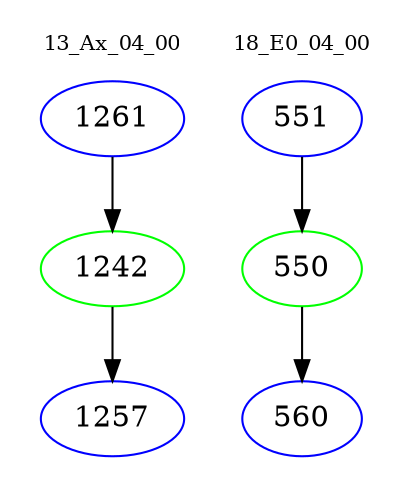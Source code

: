 digraph{
subgraph cluster_0 {
color = white
label = "13_Ax_04_00";
fontsize=10;
T0_1261 [label="1261", color="blue"]
T0_1261 -> T0_1242 [color="black"]
T0_1242 [label="1242", color="green"]
T0_1242 -> T0_1257 [color="black"]
T0_1257 [label="1257", color="blue"]
}
subgraph cluster_1 {
color = white
label = "18_E0_04_00";
fontsize=10;
T1_551 [label="551", color="blue"]
T1_551 -> T1_550 [color="black"]
T1_550 [label="550", color="green"]
T1_550 -> T1_560 [color="black"]
T1_560 [label="560", color="blue"]
}
}
